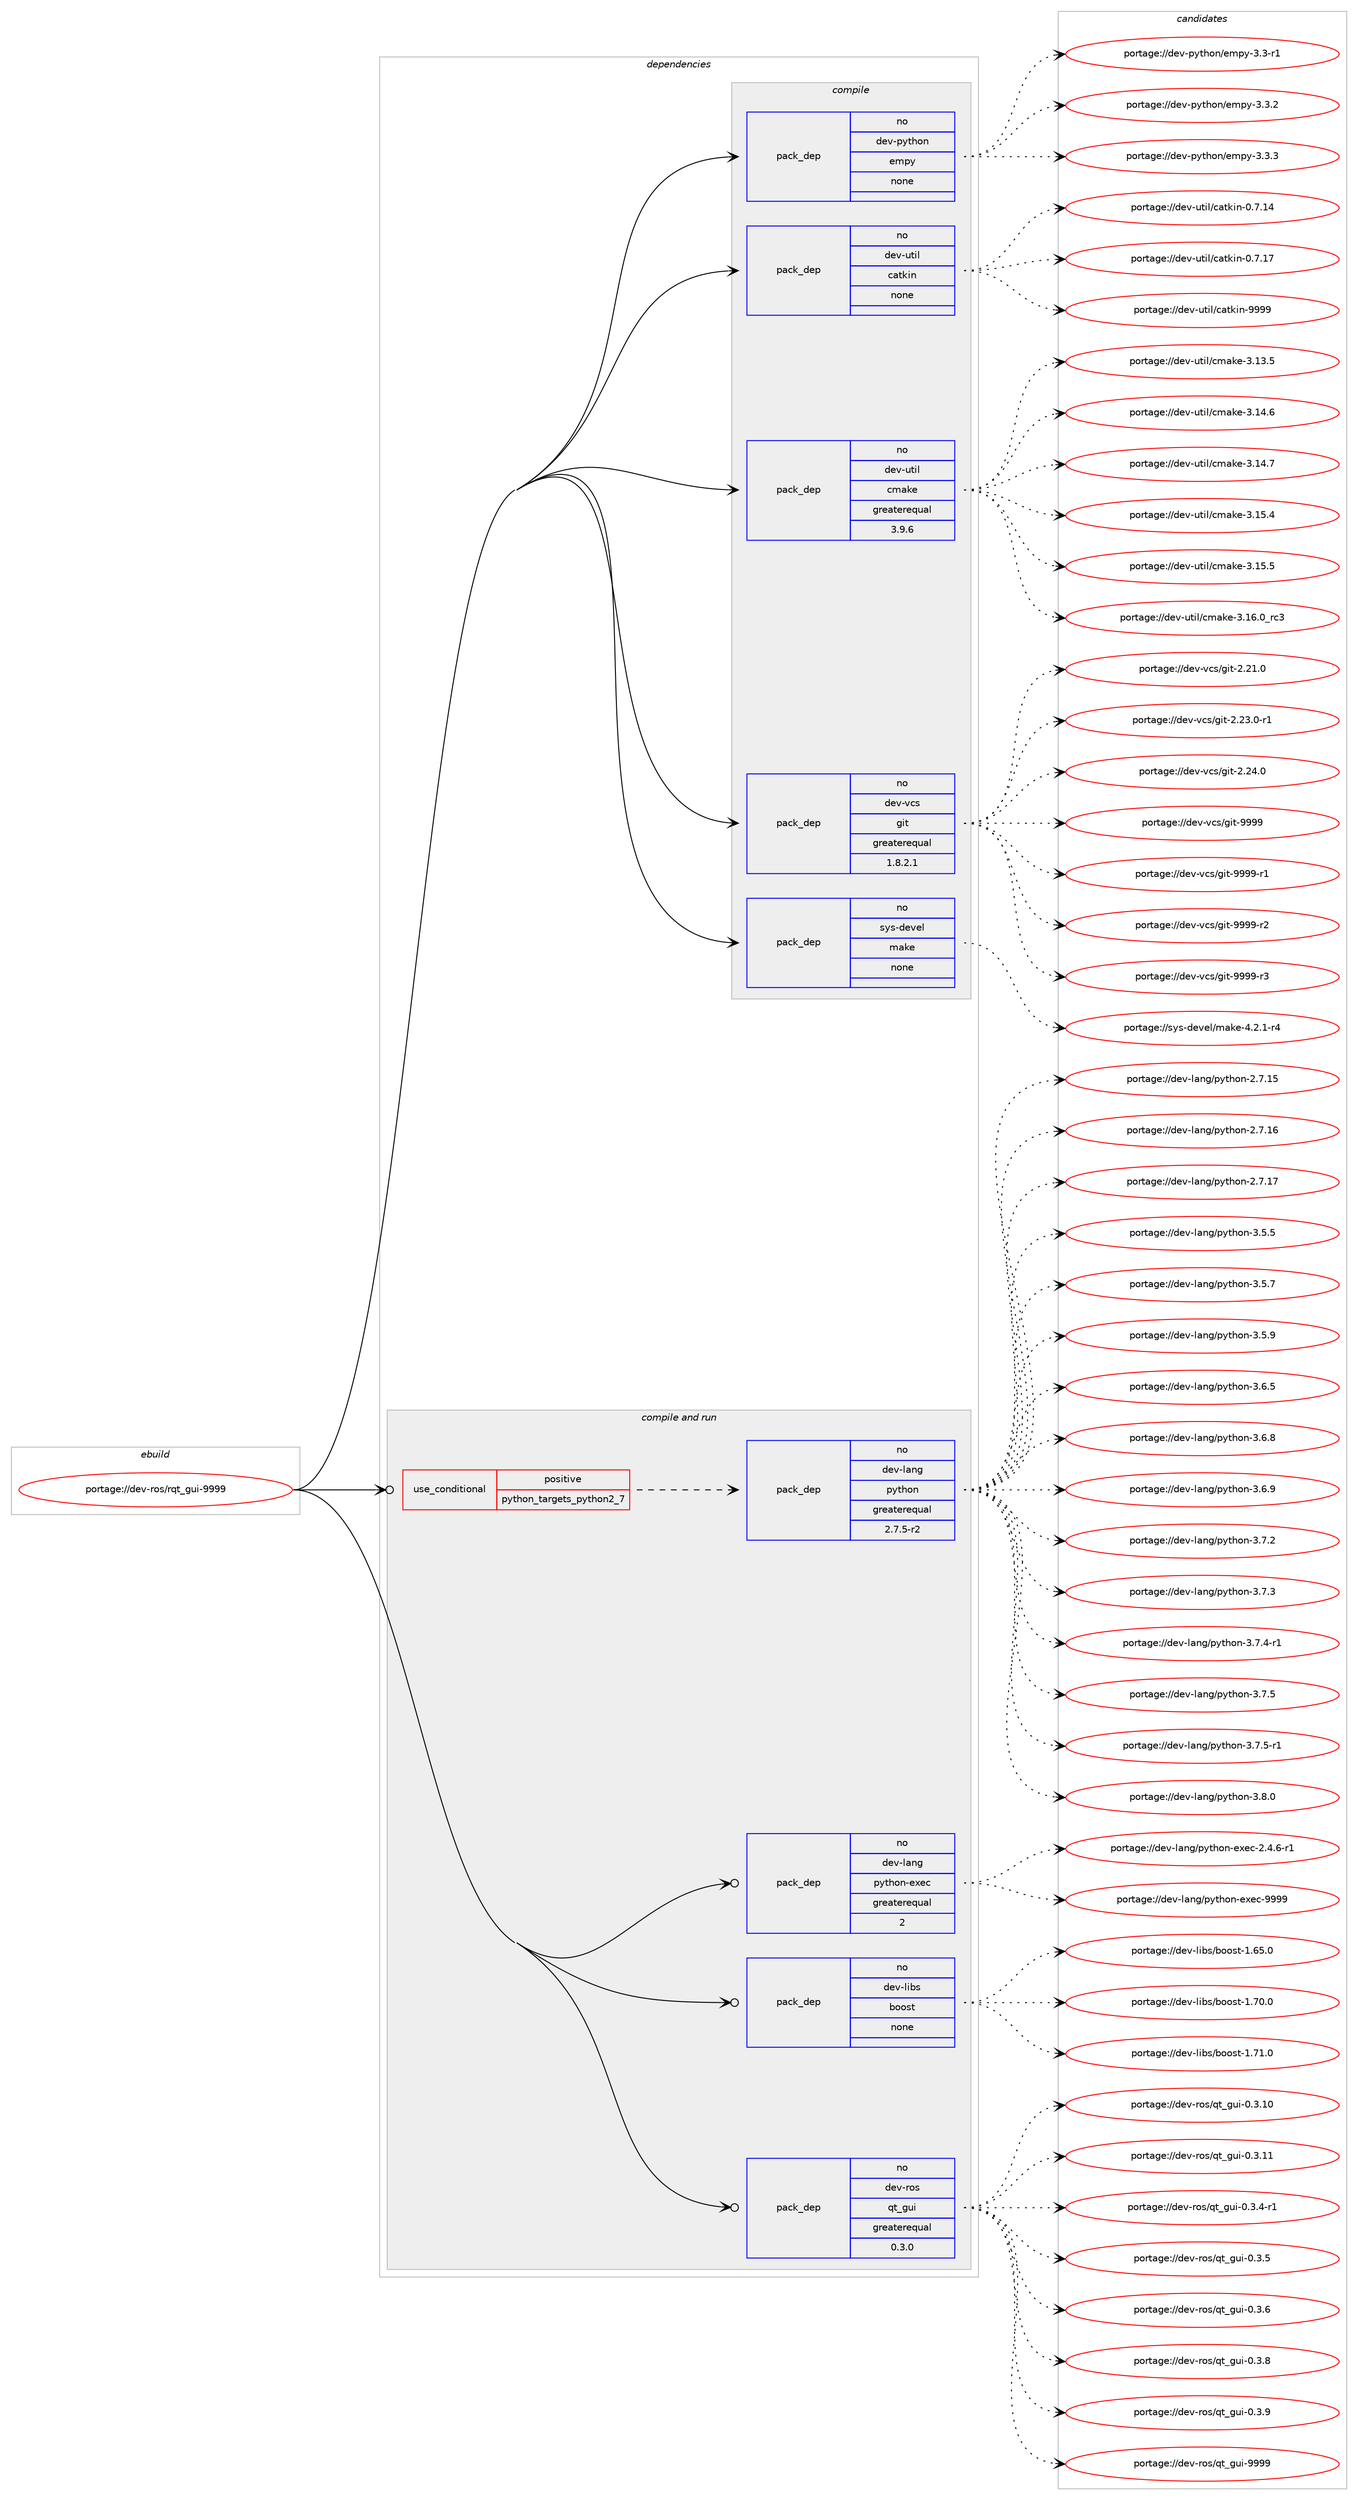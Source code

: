 digraph prolog {

# *************
# Graph options
# *************

newrank=true;
concentrate=true;
compound=true;
graph [rankdir=LR,fontname=Helvetica,fontsize=10,ranksep=1.5];#, ranksep=2.5, nodesep=0.2];
edge  [arrowhead=vee];
node  [fontname=Helvetica,fontsize=10];

# **********
# The ebuild
# **********

subgraph cluster_leftcol {
color=gray;
rank=same;
label=<<i>ebuild</i>>;
id [label="portage://dev-ros/rqt_gui-9999", color=red, width=4, href="../dev-ros/rqt_gui-9999.svg"];
}

# ****************
# The dependencies
# ****************

subgraph cluster_midcol {
color=gray;
label=<<i>dependencies</i>>;
subgraph cluster_compile {
fillcolor="#eeeeee";
style=filled;
label=<<i>compile</i>>;
subgraph pack152430 {
dependency200435 [label=<<TABLE BORDER="0" CELLBORDER="1" CELLSPACING="0" CELLPADDING="4" WIDTH="220"><TR><TD ROWSPAN="6" CELLPADDING="30">pack_dep</TD></TR><TR><TD WIDTH="110">no</TD></TR><TR><TD>dev-python</TD></TR><TR><TD>empy</TD></TR><TR><TD>none</TD></TR><TR><TD></TD></TR></TABLE>>, shape=none, color=blue];
}
id:e -> dependency200435:w [weight=20,style="solid",arrowhead="vee"];
subgraph pack152431 {
dependency200436 [label=<<TABLE BORDER="0" CELLBORDER="1" CELLSPACING="0" CELLPADDING="4" WIDTH="220"><TR><TD ROWSPAN="6" CELLPADDING="30">pack_dep</TD></TR><TR><TD WIDTH="110">no</TD></TR><TR><TD>dev-util</TD></TR><TR><TD>catkin</TD></TR><TR><TD>none</TD></TR><TR><TD></TD></TR></TABLE>>, shape=none, color=blue];
}
id:e -> dependency200436:w [weight=20,style="solid",arrowhead="vee"];
subgraph pack152432 {
dependency200437 [label=<<TABLE BORDER="0" CELLBORDER="1" CELLSPACING="0" CELLPADDING="4" WIDTH="220"><TR><TD ROWSPAN="6" CELLPADDING="30">pack_dep</TD></TR><TR><TD WIDTH="110">no</TD></TR><TR><TD>dev-util</TD></TR><TR><TD>cmake</TD></TR><TR><TD>greaterequal</TD></TR><TR><TD>3.9.6</TD></TR></TABLE>>, shape=none, color=blue];
}
id:e -> dependency200437:w [weight=20,style="solid",arrowhead="vee"];
subgraph pack152433 {
dependency200438 [label=<<TABLE BORDER="0" CELLBORDER="1" CELLSPACING="0" CELLPADDING="4" WIDTH="220"><TR><TD ROWSPAN="6" CELLPADDING="30">pack_dep</TD></TR><TR><TD WIDTH="110">no</TD></TR><TR><TD>dev-vcs</TD></TR><TR><TD>git</TD></TR><TR><TD>greaterequal</TD></TR><TR><TD>1.8.2.1</TD></TR></TABLE>>, shape=none, color=blue];
}
id:e -> dependency200438:w [weight=20,style="solid",arrowhead="vee"];
subgraph pack152434 {
dependency200439 [label=<<TABLE BORDER="0" CELLBORDER="1" CELLSPACING="0" CELLPADDING="4" WIDTH="220"><TR><TD ROWSPAN="6" CELLPADDING="30">pack_dep</TD></TR><TR><TD WIDTH="110">no</TD></TR><TR><TD>sys-devel</TD></TR><TR><TD>make</TD></TR><TR><TD>none</TD></TR><TR><TD></TD></TR></TABLE>>, shape=none, color=blue];
}
id:e -> dependency200439:w [weight=20,style="solid",arrowhead="vee"];
}
subgraph cluster_compileandrun {
fillcolor="#eeeeee";
style=filled;
label=<<i>compile and run</i>>;
subgraph cond44579 {
dependency200440 [label=<<TABLE BORDER="0" CELLBORDER="1" CELLSPACING="0" CELLPADDING="4"><TR><TD ROWSPAN="3" CELLPADDING="10">use_conditional</TD></TR><TR><TD>positive</TD></TR><TR><TD>python_targets_python2_7</TD></TR></TABLE>>, shape=none, color=red];
subgraph pack152435 {
dependency200441 [label=<<TABLE BORDER="0" CELLBORDER="1" CELLSPACING="0" CELLPADDING="4" WIDTH="220"><TR><TD ROWSPAN="6" CELLPADDING="30">pack_dep</TD></TR><TR><TD WIDTH="110">no</TD></TR><TR><TD>dev-lang</TD></TR><TR><TD>python</TD></TR><TR><TD>greaterequal</TD></TR><TR><TD>2.7.5-r2</TD></TR></TABLE>>, shape=none, color=blue];
}
dependency200440:e -> dependency200441:w [weight=20,style="dashed",arrowhead="vee"];
}
id:e -> dependency200440:w [weight=20,style="solid",arrowhead="odotvee"];
subgraph pack152436 {
dependency200442 [label=<<TABLE BORDER="0" CELLBORDER="1" CELLSPACING="0" CELLPADDING="4" WIDTH="220"><TR><TD ROWSPAN="6" CELLPADDING="30">pack_dep</TD></TR><TR><TD WIDTH="110">no</TD></TR><TR><TD>dev-lang</TD></TR><TR><TD>python-exec</TD></TR><TR><TD>greaterequal</TD></TR><TR><TD>2</TD></TR></TABLE>>, shape=none, color=blue];
}
id:e -> dependency200442:w [weight=20,style="solid",arrowhead="odotvee"];
subgraph pack152437 {
dependency200443 [label=<<TABLE BORDER="0" CELLBORDER="1" CELLSPACING="0" CELLPADDING="4" WIDTH="220"><TR><TD ROWSPAN="6" CELLPADDING="30">pack_dep</TD></TR><TR><TD WIDTH="110">no</TD></TR><TR><TD>dev-libs</TD></TR><TR><TD>boost</TD></TR><TR><TD>none</TD></TR><TR><TD></TD></TR></TABLE>>, shape=none, color=blue];
}
id:e -> dependency200443:w [weight=20,style="solid",arrowhead="odotvee"];
subgraph pack152438 {
dependency200444 [label=<<TABLE BORDER="0" CELLBORDER="1" CELLSPACING="0" CELLPADDING="4" WIDTH="220"><TR><TD ROWSPAN="6" CELLPADDING="30">pack_dep</TD></TR><TR><TD WIDTH="110">no</TD></TR><TR><TD>dev-ros</TD></TR><TR><TD>qt_gui</TD></TR><TR><TD>greaterequal</TD></TR><TR><TD>0.3.0</TD></TR></TABLE>>, shape=none, color=blue];
}
id:e -> dependency200444:w [weight=20,style="solid",arrowhead="odotvee"];
}
subgraph cluster_run {
fillcolor="#eeeeee";
style=filled;
label=<<i>run</i>>;
}
}

# **************
# The candidates
# **************

subgraph cluster_choices {
rank=same;
color=gray;
label=<<i>candidates</i>>;

subgraph choice152430 {
color=black;
nodesep=1;
choiceportage1001011184511212111610411111047101109112121455146514511449 [label="portage://dev-python/empy-3.3-r1", color=red, width=4,href="../dev-python/empy-3.3-r1.svg"];
choiceportage1001011184511212111610411111047101109112121455146514650 [label="portage://dev-python/empy-3.3.2", color=red, width=4,href="../dev-python/empy-3.3.2.svg"];
choiceportage1001011184511212111610411111047101109112121455146514651 [label="portage://dev-python/empy-3.3.3", color=red, width=4,href="../dev-python/empy-3.3.3.svg"];
dependency200435:e -> choiceportage1001011184511212111610411111047101109112121455146514511449:w [style=dotted,weight="100"];
dependency200435:e -> choiceportage1001011184511212111610411111047101109112121455146514650:w [style=dotted,weight="100"];
dependency200435:e -> choiceportage1001011184511212111610411111047101109112121455146514651:w [style=dotted,weight="100"];
}
subgraph choice152431 {
color=black;
nodesep=1;
choiceportage1001011184511711610510847999711610710511045484655464952 [label="portage://dev-util/catkin-0.7.14", color=red, width=4,href="../dev-util/catkin-0.7.14.svg"];
choiceportage1001011184511711610510847999711610710511045484655464955 [label="portage://dev-util/catkin-0.7.17", color=red, width=4,href="../dev-util/catkin-0.7.17.svg"];
choiceportage100101118451171161051084799971161071051104557575757 [label="portage://dev-util/catkin-9999", color=red, width=4,href="../dev-util/catkin-9999.svg"];
dependency200436:e -> choiceportage1001011184511711610510847999711610710511045484655464952:w [style=dotted,weight="100"];
dependency200436:e -> choiceportage1001011184511711610510847999711610710511045484655464955:w [style=dotted,weight="100"];
dependency200436:e -> choiceportage100101118451171161051084799971161071051104557575757:w [style=dotted,weight="100"];
}
subgraph choice152432 {
color=black;
nodesep=1;
choiceportage1001011184511711610510847991099710710145514649514653 [label="portage://dev-util/cmake-3.13.5", color=red, width=4,href="../dev-util/cmake-3.13.5.svg"];
choiceportage1001011184511711610510847991099710710145514649524654 [label="portage://dev-util/cmake-3.14.6", color=red, width=4,href="../dev-util/cmake-3.14.6.svg"];
choiceportage1001011184511711610510847991099710710145514649524655 [label="portage://dev-util/cmake-3.14.7", color=red, width=4,href="../dev-util/cmake-3.14.7.svg"];
choiceportage1001011184511711610510847991099710710145514649534652 [label="portage://dev-util/cmake-3.15.4", color=red, width=4,href="../dev-util/cmake-3.15.4.svg"];
choiceportage1001011184511711610510847991099710710145514649534653 [label="portage://dev-util/cmake-3.15.5", color=red, width=4,href="../dev-util/cmake-3.15.5.svg"];
choiceportage1001011184511711610510847991099710710145514649544648951149951 [label="portage://dev-util/cmake-3.16.0_rc3", color=red, width=4,href="../dev-util/cmake-3.16.0_rc3.svg"];
dependency200437:e -> choiceportage1001011184511711610510847991099710710145514649514653:w [style=dotted,weight="100"];
dependency200437:e -> choiceportage1001011184511711610510847991099710710145514649524654:w [style=dotted,weight="100"];
dependency200437:e -> choiceportage1001011184511711610510847991099710710145514649524655:w [style=dotted,weight="100"];
dependency200437:e -> choiceportage1001011184511711610510847991099710710145514649534652:w [style=dotted,weight="100"];
dependency200437:e -> choiceportage1001011184511711610510847991099710710145514649534653:w [style=dotted,weight="100"];
dependency200437:e -> choiceportage1001011184511711610510847991099710710145514649544648951149951:w [style=dotted,weight="100"];
}
subgraph choice152433 {
color=black;
nodesep=1;
choiceportage10010111845118991154710310511645504650494648 [label="portage://dev-vcs/git-2.21.0", color=red, width=4,href="../dev-vcs/git-2.21.0.svg"];
choiceportage100101118451189911547103105116455046505146484511449 [label="portage://dev-vcs/git-2.23.0-r1", color=red, width=4,href="../dev-vcs/git-2.23.0-r1.svg"];
choiceportage10010111845118991154710310511645504650524648 [label="portage://dev-vcs/git-2.24.0", color=red, width=4,href="../dev-vcs/git-2.24.0.svg"];
choiceportage1001011184511899115471031051164557575757 [label="portage://dev-vcs/git-9999", color=red, width=4,href="../dev-vcs/git-9999.svg"];
choiceportage10010111845118991154710310511645575757574511449 [label="portage://dev-vcs/git-9999-r1", color=red, width=4,href="../dev-vcs/git-9999-r1.svg"];
choiceportage10010111845118991154710310511645575757574511450 [label="portage://dev-vcs/git-9999-r2", color=red, width=4,href="../dev-vcs/git-9999-r2.svg"];
choiceportage10010111845118991154710310511645575757574511451 [label="portage://dev-vcs/git-9999-r3", color=red, width=4,href="../dev-vcs/git-9999-r3.svg"];
dependency200438:e -> choiceportage10010111845118991154710310511645504650494648:w [style=dotted,weight="100"];
dependency200438:e -> choiceportage100101118451189911547103105116455046505146484511449:w [style=dotted,weight="100"];
dependency200438:e -> choiceportage10010111845118991154710310511645504650524648:w [style=dotted,weight="100"];
dependency200438:e -> choiceportage1001011184511899115471031051164557575757:w [style=dotted,weight="100"];
dependency200438:e -> choiceportage10010111845118991154710310511645575757574511449:w [style=dotted,weight="100"];
dependency200438:e -> choiceportage10010111845118991154710310511645575757574511450:w [style=dotted,weight="100"];
dependency200438:e -> choiceportage10010111845118991154710310511645575757574511451:w [style=dotted,weight="100"];
}
subgraph choice152434 {
color=black;
nodesep=1;
choiceportage1151211154510010111810110847109971071014552465046494511452 [label="portage://sys-devel/make-4.2.1-r4", color=red, width=4,href="../sys-devel/make-4.2.1-r4.svg"];
dependency200439:e -> choiceportage1151211154510010111810110847109971071014552465046494511452:w [style=dotted,weight="100"];
}
subgraph choice152435 {
color=black;
nodesep=1;
choiceportage10010111845108971101034711212111610411111045504655464953 [label="portage://dev-lang/python-2.7.15", color=red, width=4,href="../dev-lang/python-2.7.15.svg"];
choiceportage10010111845108971101034711212111610411111045504655464954 [label="portage://dev-lang/python-2.7.16", color=red, width=4,href="../dev-lang/python-2.7.16.svg"];
choiceportage10010111845108971101034711212111610411111045504655464955 [label="portage://dev-lang/python-2.7.17", color=red, width=4,href="../dev-lang/python-2.7.17.svg"];
choiceportage100101118451089711010347112121116104111110455146534653 [label="portage://dev-lang/python-3.5.5", color=red, width=4,href="../dev-lang/python-3.5.5.svg"];
choiceportage100101118451089711010347112121116104111110455146534655 [label="portage://dev-lang/python-3.5.7", color=red, width=4,href="../dev-lang/python-3.5.7.svg"];
choiceportage100101118451089711010347112121116104111110455146534657 [label="portage://dev-lang/python-3.5.9", color=red, width=4,href="../dev-lang/python-3.5.9.svg"];
choiceportage100101118451089711010347112121116104111110455146544653 [label="portage://dev-lang/python-3.6.5", color=red, width=4,href="../dev-lang/python-3.6.5.svg"];
choiceportage100101118451089711010347112121116104111110455146544656 [label="portage://dev-lang/python-3.6.8", color=red, width=4,href="../dev-lang/python-3.6.8.svg"];
choiceportage100101118451089711010347112121116104111110455146544657 [label="portage://dev-lang/python-3.6.9", color=red, width=4,href="../dev-lang/python-3.6.9.svg"];
choiceportage100101118451089711010347112121116104111110455146554650 [label="portage://dev-lang/python-3.7.2", color=red, width=4,href="../dev-lang/python-3.7.2.svg"];
choiceportage100101118451089711010347112121116104111110455146554651 [label="portage://dev-lang/python-3.7.3", color=red, width=4,href="../dev-lang/python-3.7.3.svg"];
choiceportage1001011184510897110103471121211161041111104551465546524511449 [label="portage://dev-lang/python-3.7.4-r1", color=red, width=4,href="../dev-lang/python-3.7.4-r1.svg"];
choiceportage100101118451089711010347112121116104111110455146554653 [label="portage://dev-lang/python-3.7.5", color=red, width=4,href="../dev-lang/python-3.7.5.svg"];
choiceportage1001011184510897110103471121211161041111104551465546534511449 [label="portage://dev-lang/python-3.7.5-r1", color=red, width=4,href="../dev-lang/python-3.7.5-r1.svg"];
choiceportage100101118451089711010347112121116104111110455146564648 [label="portage://dev-lang/python-3.8.0", color=red, width=4,href="../dev-lang/python-3.8.0.svg"];
dependency200441:e -> choiceportage10010111845108971101034711212111610411111045504655464953:w [style=dotted,weight="100"];
dependency200441:e -> choiceportage10010111845108971101034711212111610411111045504655464954:w [style=dotted,weight="100"];
dependency200441:e -> choiceportage10010111845108971101034711212111610411111045504655464955:w [style=dotted,weight="100"];
dependency200441:e -> choiceportage100101118451089711010347112121116104111110455146534653:w [style=dotted,weight="100"];
dependency200441:e -> choiceportage100101118451089711010347112121116104111110455146534655:w [style=dotted,weight="100"];
dependency200441:e -> choiceportage100101118451089711010347112121116104111110455146534657:w [style=dotted,weight="100"];
dependency200441:e -> choiceportage100101118451089711010347112121116104111110455146544653:w [style=dotted,weight="100"];
dependency200441:e -> choiceportage100101118451089711010347112121116104111110455146544656:w [style=dotted,weight="100"];
dependency200441:e -> choiceportage100101118451089711010347112121116104111110455146544657:w [style=dotted,weight="100"];
dependency200441:e -> choiceportage100101118451089711010347112121116104111110455146554650:w [style=dotted,weight="100"];
dependency200441:e -> choiceportage100101118451089711010347112121116104111110455146554651:w [style=dotted,weight="100"];
dependency200441:e -> choiceportage1001011184510897110103471121211161041111104551465546524511449:w [style=dotted,weight="100"];
dependency200441:e -> choiceportage100101118451089711010347112121116104111110455146554653:w [style=dotted,weight="100"];
dependency200441:e -> choiceportage1001011184510897110103471121211161041111104551465546534511449:w [style=dotted,weight="100"];
dependency200441:e -> choiceportage100101118451089711010347112121116104111110455146564648:w [style=dotted,weight="100"];
}
subgraph choice152436 {
color=black;
nodesep=1;
choiceportage10010111845108971101034711212111610411111045101120101994550465246544511449 [label="portage://dev-lang/python-exec-2.4.6-r1", color=red, width=4,href="../dev-lang/python-exec-2.4.6-r1.svg"];
choiceportage10010111845108971101034711212111610411111045101120101994557575757 [label="portage://dev-lang/python-exec-9999", color=red, width=4,href="../dev-lang/python-exec-9999.svg"];
dependency200442:e -> choiceportage10010111845108971101034711212111610411111045101120101994550465246544511449:w [style=dotted,weight="100"];
dependency200442:e -> choiceportage10010111845108971101034711212111610411111045101120101994557575757:w [style=dotted,weight="100"];
}
subgraph choice152437 {
color=black;
nodesep=1;
choiceportage1001011184510810598115479811111111511645494654534648 [label="portage://dev-libs/boost-1.65.0", color=red, width=4,href="../dev-libs/boost-1.65.0.svg"];
choiceportage1001011184510810598115479811111111511645494655484648 [label="portage://dev-libs/boost-1.70.0", color=red, width=4,href="../dev-libs/boost-1.70.0.svg"];
choiceportage1001011184510810598115479811111111511645494655494648 [label="portage://dev-libs/boost-1.71.0", color=red, width=4,href="../dev-libs/boost-1.71.0.svg"];
dependency200443:e -> choiceportage1001011184510810598115479811111111511645494654534648:w [style=dotted,weight="100"];
dependency200443:e -> choiceportage1001011184510810598115479811111111511645494655484648:w [style=dotted,weight="100"];
dependency200443:e -> choiceportage1001011184510810598115479811111111511645494655494648:w [style=dotted,weight="100"];
}
subgraph choice152438 {
color=black;
nodesep=1;
choiceportage10010111845114111115471131169510311710545484651464948 [label="portage://dev-ros/qt_gui-0.3.10", color=red, width=4,href="../dev-ros/qt_gui-0.3.10.svg"];
choiceportage10010111845114111115471131169510311710545484651464949 [label="portage://dev-ros/qt_gui-0.3.11", color=red, width=4,href="../dev-ros/qt_gui-0.3.11.svg"];
choiceportage1001011184511411111547113116951031171054548465146524511449 [label="portage://dev-ros/qt_gui-0.3.4-r1", color=red, width=4,href="../dev-ros/qt_gui-0.3.4-r1.svg"];
choiceportage100101118451141111154711311695103117105454846514653 [label="portage://dev-ros/qt_gui-0.3.5", color=red, width=4,href="../dev-ros/qt_gui-0.3.5.svg"];
choiceportage100101118451141111154711311695103117105454846514654 [label="portage://dev-ros/qt_gui-0.3.6", color=red, width=4,href="../dev-ros/qt_gui-0.3.6.svg"];
choiceportage100101118451141111154711311695103117105454846514656 [label="portage://dev-ros/qt_gui-0.3.8", color=red, width=4,href="../dev-ros/qt_gui-0.3.8.svg"];
choiceportage100101118451141111154711311695103117105454846514657 [label="portage://dev-ros/qt_gui-0.3.9", color=red, width=4,href="../dev-ros/qt_gui-0.3.9.svg"];
choiceportage1001011184511411111547113116951031171054557575757 [label="portage://dev-ros/qt_gui-9999", color=red, width=4,href="../dev-ros/qt_gui-9999.svg"];
dependency200444:e -> choiceportage10010111845114111115471131169510311710545484651464948:w [style=dotted,weight="100"];
dependency200444:e -> choiceportage10010111845114111115471131169510311710545484651464949:w [style=dotted,weight="100"];
dependency200444:e -> choiceportage1001011184511411111547113116951031171054548465146524511449:w [style=dotted,weight="100"];
dependency200444:e -> choiceportage100101118451141111154711311695103117105454846514653:w [style=dotted,weight="100"];
dependency200444:e -> choiceportage100101118451141111154711311695103117105454846514654:w [style=dotted,weight="100"];
dependency200444:e -> choiceportage100101118451141111154711311695103117105454846514656:w [style=dotted,weight="100"];
dependency200444:e -> choiceportage100101118451141111154711311695103117105454846514657:w [style=dotted,weight="100"];
dependency200444:e -> choiceportage1001011184511411111547113116951031171054557575757:w [style=dotted,weight="100"];
}
}

}
